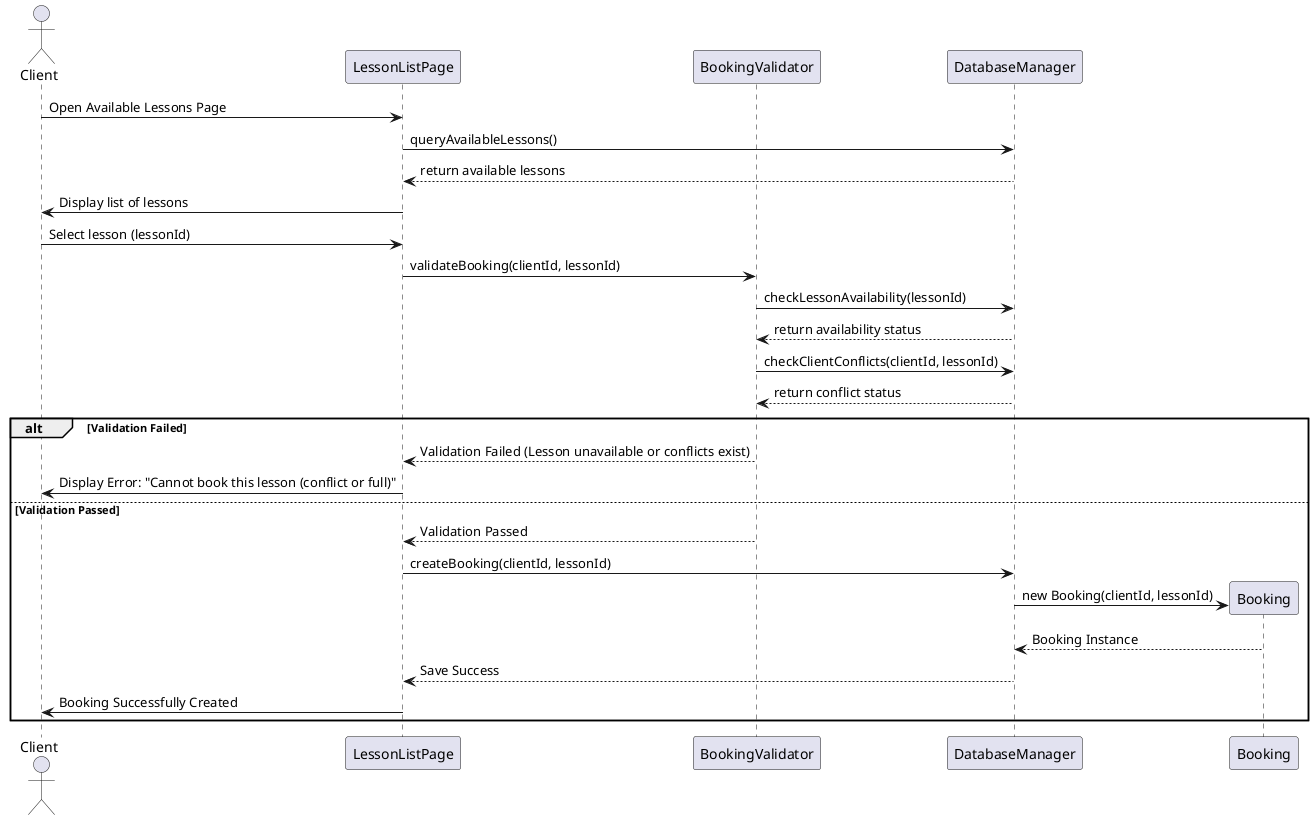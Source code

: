 @startuml
actor "Client" as client
participant "LessonListPage" as lessonList
participant "BookingValidator" as validator
participant "DatabaseManager" as database
participant "Booking" as booking

client -> lessonList : Open Available Lessons Page
lessonList -> database : queryAvailableLessons()
database --> lessonList : return available lessons
lessonList -> client : Display list of lessons

client -> lessonList : Select lesson (lessonId)
lessonList -> validator : validateBooking(clientId, lessonId)

validator -> database : checkLessonAvailability(lessonId)
database --> validator : return availability status
validator -> database : checkClientConflicts(clientId, lessonId)
database --> validator : return conflict status

alt Validation Failed
    validator --> lessonList : Validation Failed (Lesson unavailable or conflicts exist)
    lessonList -> client : Display Error: "Cannot book this lesson (conflict or full)"
else Validation Passed
    validator --> lessonList : Validation Passed
    lessonList -> database : createBooking(clientId, lessonId)
    database -> booking ** : new Booking(clientId, lessonId)
    booking --> database : Booking Instance
    database --> lessonList : Save Success
    lessonList -> client : Booking Successfully Created
end
@enduml